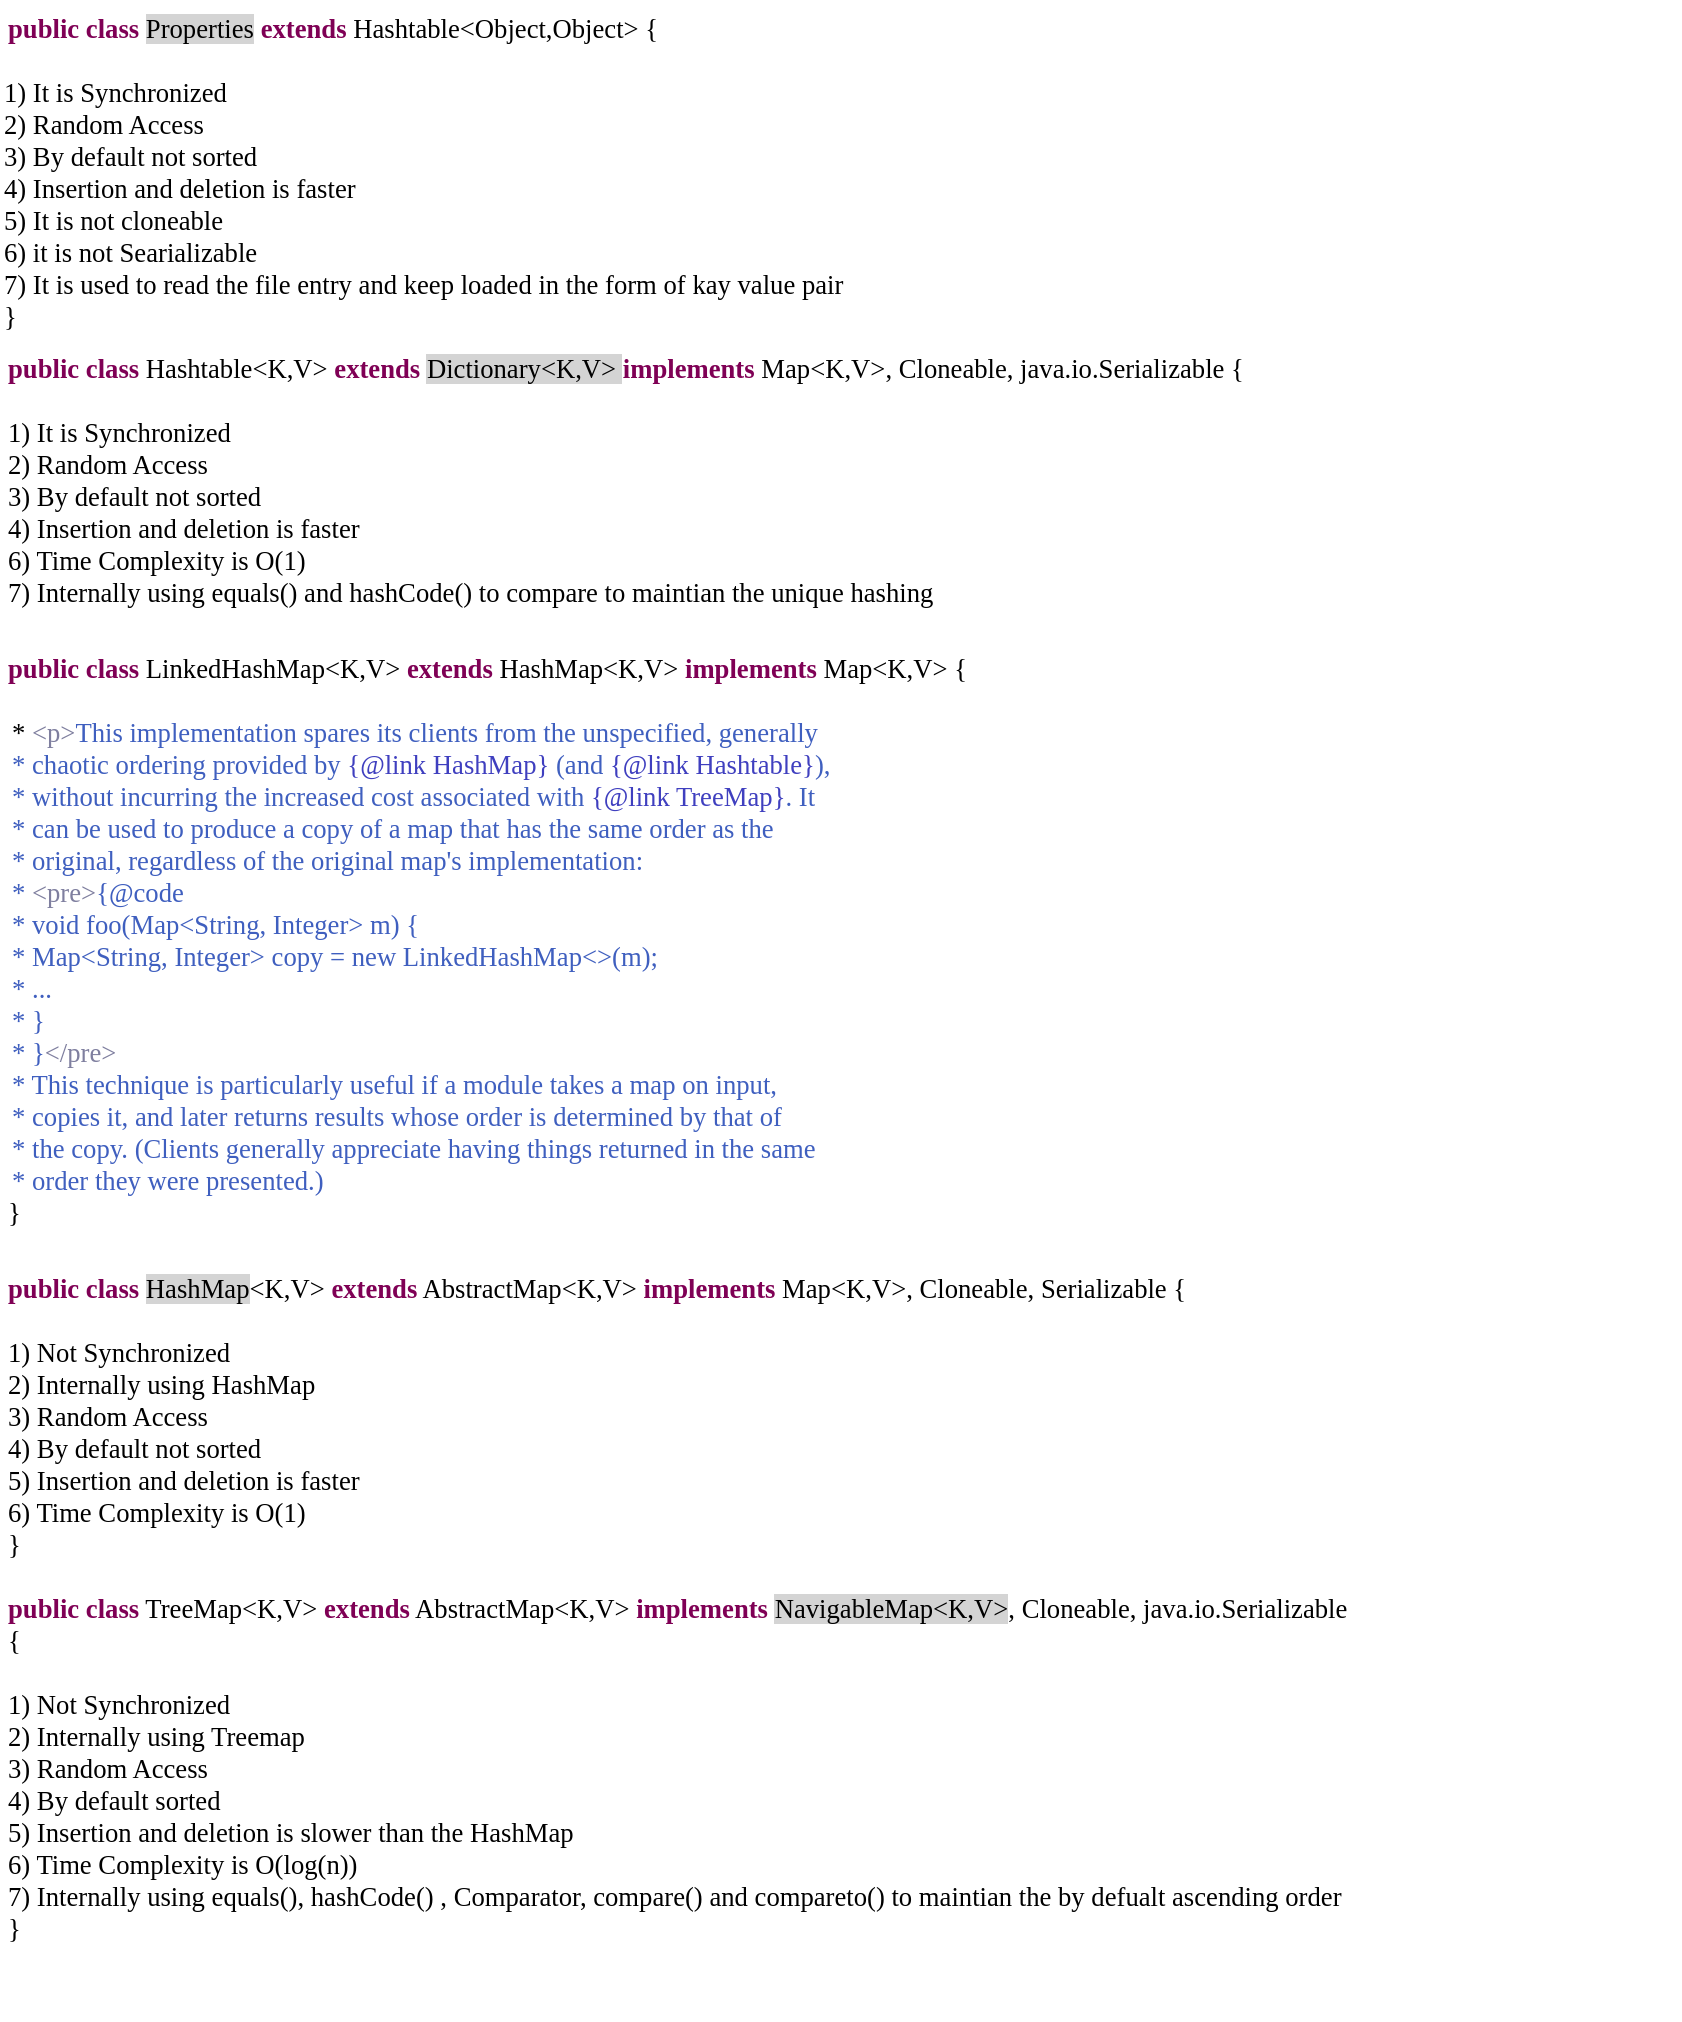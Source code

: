 <mxfile version="23.0.2" type="device">
  <diagram name="Page-1" id="FjJnc4ERKA3xFAGljLbT">
    <mxGraphModel dx="1165" dy="626" grid="1" gridSize="10" guides="1" tooltips="1" connect="1" arrows="1" fold="1" page="1" pageScale="1" pageWidth="850" pageHeight="1100" math="0" shadow="0">
      <root>
        <mxCell id="0" />
        <mxCell id="1" parent="0" />
        <mxCell id="2tKspfGgeF-UysoxU9-N-1" value="&lt;span style=&quot;background-color:#ffffff;padding:0px 0px 0px 2px;&quot;&gt;&lt;span style=&quot;color: rgb(0, 0, 0); background-color: rgb(255, 255, 255); font-family: Consolas; font-size: 10pt;&quot;&gt;&lt;span style=&quot;color:#7f0055;font-weight:bold;&quot;&gt;public&lt;/span&gt;&lt;span style=&quot;color:#000000;&quot;&gt; &lt;/span&gt;&lt;span style=&quot;color:#7f0055;font-weight:bold;&quot;&gt;class&lt;/span&gt;&lt;span style=&quot;color:#000000;&quot;&gt; &lt;/span&gt;&lt;span style=&quot;color:#000000;background-color:#d4d4d4;&quot;&gt;Properties&lt;/span&gt;&lt;span style=&quot;color:#000000;&quot;&gt; &lt;/span&gt;&lt;span style=&quot;color:#7f0055;font-weight:bold;&quot;&gt;extends&lt;/span&gt;&lt;span style=&quot;color:#000000;&quot;&gt; Hashtable&amp;lt;Object,Object&amp;gt; {&lt;br&gt;&lt;br&gt;1) It is Synchronized&lt;br&gt;2) Random Access&lt;br&gt;3) By default not sorted&lt;br&gt;4) Insertion and deletion is faster&lt;br&gt;5) It is not cloneable&lt;br&gt;6) it is not Searializable&lt;br&gt;7) It is used to read the file entry and keep loaded in the form of kay value pair&lt;br&gt;}&lt;br&gt;&lt;/span&gt;&lt;/span&gt;&lt;/span&gt;" style="text;whiteSpace=wrap;html=1;" vertex="1" parent="1">
          <mxGeometry x="10" y="10" width="840" height="180" as="geometry" />
        </mxCell>
        <mxCell id="2tKspfGgeF-UysoxU9-N-2" style="edgeStyle=orthogonalEdgeStyle;rounded=0;orthogonalLoop=1;jettySize=auto;html=1;exitX=0.5;exitY=1;exitDx=0;exitDy=0;" edge="1" parent="1" source="2tKspfGgeF-UysoxU9-N-1" target="2tKspfGgeF-UysoxU9-N-1">
          <mxGeometry relative="1" as="geometry" />
        </mxCell>
        <mxCell id="2tKspfGgeF-UysoxU9-N-3" value="&lt;div style=&quot;background-color:#ffffff;padding:0px 0px 0px 2px;&quot;&gt;&lt;div style=&quot;color: rgb(0, 0, 0); background-color: rgb(255, 255, 255); font-family: Consolas; font-size: 10pt;&quot;&gt;&lt;p style=&quot;margin:0;&quot;&gt;&lt;span style=&quot;font-size: 10pt; color: rgb(127, 0, 85); font-weight: bold;&quot;&gt;public&lt;/span&gt;&lt;span style=&quot;font-size: 10pt;&quot;&gt; &lt;/span&gt;&lt;span style=&quot;font-size: 10pt; color: rgb(127, 0, 85); font-weight: bold;&quot;&gt;class&lt;/span&gt;&lt;span style=&quot;font-size: 10pt;&quot;&gt; Hashtable&amp;lt;K,V&amp;gt;&amp;nbsp;&lt;/span&gt;&lt;span style=&quot;font-size: 10pt; color: rgb(127, 0, 85); font-weight: bold;&quot;&gt;extends&lt;/span&gt;&lt;span style=&quot;font-size: 10pt;&quot;&gt; &lt;/span&gt;&lt;span style=&quot;font-size: 10pt; background-color: rgb(212, 212, 212);&quot;&gt;Dictionary&amp;lt;K,V&amp;gt;&amp;nbsp;&lt;/span&gt;&lt;span style=&quot;font-size: 10pt; color: rgb(127, 0, 85); font-weight: bold;&quot;&gt;implements&lt;/span&gt;&lt;span style=&quot;font-size: 10pt;&quot;&gt; Map&amp;lt;K,V&amp;gt;, Cloneable, java.io.Serializable {&lt;/span&gt;&lt;br&gt;&lt;/p&gt;&lt;p style=&quot;margin:0;&quot;&gt;&lt;span style=&quot;font-size: 10pt;&quot;&gt;&lt;br&gt;&lt;/span&gt;&lt;/p&gt;&lt;p style=&quot;margin:0;&quot;&gt;1) It is Synchronized&lt;br style=&quot;border-color: var(--border-color); font-size: 13.333px;&quot;&gt;&lt;span style=&quot;font-size: 13.333px;&quot;&gt;2) Random Access&lt;/span&gt;&lt;br style=&quot;border-color: var(--border-color); font-size: 13.333px;&quot;&gt;&lt;span style=&quot;font-size: 13.333px;&quot;&gt;3) By default not sorted&lt;/span&gt;&lt;br style=&quot;border-color: var(--border-color); font-size: 13.333px;&quot;&gt;&lt;span style=&quot;font-size: 13.333px;&quot;&gt;4) Insertion and deletion is faster&lt;/span&gt;&lt;/p&gt;&lt;p style=&quot;border-color: var(--border-color); font-size: 13.333px; margin: 0px;&quot;&gt;&lt;span style=&quot;border-color: var(--border-color); font-size: 10pt;&quot;&gt;6) Time Complexity is O(1)&lt;/span&gt;&lt;/p&gt;&lt;p style=&quot;border-color: var(--border-color); font-size: 13.333px; margin: 0px;&quot;&gt;&lt;span style=&quot;border-color: var(--border-color); font-size: 10pt;&quot;&gt;7) Internally using equals() and hashCode() to compare to maintian the unique hashing&lt;/span&gt;&lt;/p&gt;&lt;/div&gt;&lt;/div&gt;" style="text;whiteSpace=wrap;html=1;" vertex="1" parent="1">
          <mxGeometry x="10" y="180" width="830" height="190" as="geometry" />
        </mxCell>
        <mxCell id="2tKspfGgeF-UysoxU9-N-4" value="&lt;div style=&quot;background-color:#ffffff;padding:0px 0px 0px 2px;&quot;&gt;&lt;div style=&quot;color: rgb(0, 0, 0); background-color: rgb(255, 255, 255); font-family: Consolas; font-size: 10pt;&quot;&gt;&lt;p style=&quot;margin:0;&quot;&gt;&lt;span style=&quot;color:#7f0055;font-weight:bold;&quot;&gt;public&lt;/span&gt;&lt;span style=&quot;color:#000000;&quot;&gt; &lt;/span&gt;&lt;span style=&quot;color:#7f0055;font-weight:bold;&quot;&gt;class&lt;/span&gt;&lt;span style=&quot;color:#000000;&quot;&gt; LinkedHashMap&amp;lt;K,V&amp;gt;&amp;nbsp;&lt;/span&gt;&lt;span style=&quot;font-size: 10pt; color: rgb(127, 0, 85); font-weight: bold;&quot;&gt;extends&lt;/span&gt;&lt;span style=&quot;font-size: 10pt;&quot;&gt; HashMap&amp;lt;K,V&amp;gt;&amp;nbsp;&lt;/span&gt;&lt;span style=&quot;font-size: 10pt; color: rgb(127, 0, 85); font-weight: bold;&quot;&gt;implements&lt;/span&gt;&lt;span style=&quot;font-size: 10pt;&quot;&gt; Map&amp;lt;K,V&amp;gt; {&lt;/span&gt;&lt;/p&gt;&lt;p style=&quot;margin:0;&quot;&gt;&lt;span style=&quot;font-size: 10pt;&quot;&gt;&lt;br&gt;&lt;/span&gt;&lt;/p&gt;&lt;div style=&quot;padding: 0px 0px 0px 2px;&quot;&gt;&lt;div style=&quot;font-size: 10pt;&quot;&gt;&lt;p style=&quot;margin:0;&quot;&gt; * &lt;span style=&quot;color:#7f7f9f;&quot;&gt;&amp;lt;p&amp;gt;&lt;/span&gt;&lt;span style=&quot;color:#3f5fbf;&quot;&gt;This implementation spares its clients from the unspecified, generally&lt;/span&gt;&lt;/p&gt;&lt;p style=&quot;margin:0;&quot;&gt;&lt;span style=&quot;color:#3f5fbf;&quot;&gt; * chaotic ordering provided by &lt;/span&gt;&lt;span style=&quot;color:#3f3fbf;&quot;&gt;{@link HashMap}&lt;/span&gt;&lt;span style=&quot;color:#3f5fbf;&quot;&gt; (and &lt;/span&gt;&lt;span style=&quot;color:#3f3fbf;&quot;&gt;{@link Hashtable}&lt;/span&gt;&lt;span style=&quot;color:#3f5fbf;&quot;&gt;),&lt;/span&gt;&lt;/p&gt;&lt;p style=&quot;margin:0;&quot;&gt;&lt;span style=&quot;color:#3f5fbf;&quot;&gt; * without incurring the increased cost associated with &lt;/span&gt;&lt;span style=&quot;color:#3f3fbf;&quot;&gt;{@link TreeMap}&lt;/span&gt;&lt;span style=&quot;color:#3f5fbf;&quot;&gt;.  It&lt;/span&gt;&lt;/p&gt;&lt;p style=&quot;margin:0;&quot;&gt;&lt;span style=&quot;color:#3f5fbf;&quot;&gt; * can be used to produce a copy of a map that has the same order as the&lt;/span&gt;&lt;/p&gt;&lt;p style=&quot;margin:0;&quot;&gt;&lt;span style=&quot;color:#3f5fbf;&quot;&gt; * original, regardless of the original map&#39;s implementation:&lt;/span&gt;&lt;/p&gt;&lt;p style=&quot;margin:0;&quot;&gt;&lt;span style=&quot;color:#3f5fbf;&quot;&gt; * &lt;/span&gt;&lt;span style=&quot;color:#7f7f9f;&quot;&gt;&amp;lt;pre&amp;gt;&lt;/span&gt;&lt;span style=&quot;color:#3f5fbf;&quot;&gt;{@code&lt;/span&gt;&lt;/p&gt;&lt;p style=&quot;margin:0;&quot;&gt;&lt;span style=&quot;color:#3f5fbf;&quot;&gt; *     void foo(Map&amp;lt;String, Integer&amp;gt; m) {&lt;/span&gt;&lt;/p&gt;&lt;p style=&quot;margin:0;&quot;&gt;&lt;span style=&quot;color:#3f5fbf;&quot;&gt; *         Map&amp;lt;String, Integer&amp;gt; copy = new LinkedHashMap&amp;lt;&amp;gt;(m);&lt;/span&gt;&lt;/p&gt;&lt;p style=&quot;margin:0;&quot;&gt;&lt;span style=&quot;color:#3f5fbf;&quot;&gt; *         ...&lt;/span&gt;&lt;/p&gt;&lt;p style=&quot;margin:0;&quot;&gt;&lt;span style=&quot;color:#3f5fbf;&quot;&gt; *     }&lt;/span&gt;&lt;/p&gt;&lt;p style=&quot;margin:0;&quot;&gt;&lt;span style=&quot;color:#3f5fbf;&quot;&gt; * }&lt;/span&gt;&lt;span style=&quot;color:#7f7f9f;&quot;&gt;&amp;lt;/pre&amp;gt;&lt;/span&gt;&lt;/p&gt;&lt;p style=&quot;margin:0;&quot;&gt;&lt;span style=&quot;color:#3f5fbf;&quot;&gt; * This technique is particularly useful if a module takes a map on input,&lt;/span&gt;&lt;/p&gt;&lt;p style=&quot;margin:0;&quot;&gt;&lt;span style=&quot;color:#3f5fbf;&quot;&gt; * copies it, and later returns results whose order is determined by that of&lt;/span&gt;&lt;/p&gt;&lt;p style=&quot;margin:0;&quot;&gt;&lt;span style=&quot;color:#3f5fbf;&quot;&gt; * the copy.  (Clients generally appreciate having things returned in the same&lt;/span&gt;&lt;/p&gt;&lt;p style=&quot;margin:0;&quot;&gt;&lt;span style=&quot;color:#3f5fbf;&quot;&gt; * order they were presented.)&lt;/span&gt;&lt;/p&gt;&lt;/div&gt;&lt;/div&gt;&lt;p style=&quot;margin:0;&quot;&gt;&lt;span style=&quot;font-size: 10pt;&quot;&gt;}&lt;/span&gt;&lt;/p&gt;&lt;/div&gt;&lt;/div&gt;" style="text;whiteSpace=wrap;html=1;" vertex="1" parent="1">
          <mxGeometry x="10" y="330" width="830" height="150" as="geometry" />
        </mxCell>
        <mxCell id="2tKspfGgeF-UysoxU9-N-5" value="&lt;div style=&quot;background-color:#ffffff;padding:0px 0px 0px 2px;&quot;&gt;&lt;div style=&quot;color: rgb(0, 0, 0); background-color: rgb(255, 255, 255); font-family: Consolas; font-size: 10pt;&quot;&gt;&lt;p style=&quot;margin:0;&quot;&gt;&lt;span style=&quot;color:#7f0055;font-weight:bold;&quot;&gt;public&lt;/span&gt;&lt;span style=&quot;color:#000000;&quot;&gt; &lt;/span&gt;&lt;span style=&quot;color:#7f0055;font-weight:bold;&quot;&gt;class&lt;/span&gt;&lt;span style=&quot;color:#000000;&quot;&gt; &lt;/span&gt;&lt;span style=&quot;color:#000000;background-color:#d4d4d4;&quot;&gt;HashMap&lt;/span&gt;&lt;span style=&quot;color:#000000;&quot;&gt;&amp;lt;K,V&amp;gt; &lt;/span&gt;&lt;span style=&quot;color:#7f0055;font-weight:bold;&quot;&gt;extends&lt;/span&gt;&lt;span style=&quot;color:#000000;&quot;&gt; AbstractMap&amp;lt;K,V&amp;gt;&amp;nbsp;&lt;/span&gt;&lt;span style=&quot;font-size: 10pt; color: rgb(127, 0, 85); font-weight: bold;&quot;&gt;implements&lt;/span&gt;&lt;span style=&quot;font-size: 10pt;&quot;&gt; Map&amp;lt;K,V&amp;gt;, Cloneable, Serializable {&lt;/span&gt;&lt;/p&gt;&lt;p style=&quot;margin:0;&quot;&gt;&lt;span style=&quot;font-size: 10pt;&quot;&gt;&lt;br&gt;&lt;/span&gt;&lt;/p&gt;&lt;p style=&quot;border-color: var(--border-color); font-size: 13.333px; margin: 0px;&quot;&gt;1) Not Synchronized&lt;/p&gt;&lt;p style=&quot;border-color: var(--border-color); font-size: 13.333px; margin: 0px;&quot;&gt;&lt;span style=&quot;border-color: var(--border-color); font-size: 10pt;&quot;&gt;2) Internally using HashMap&lt;/span&gt;&lt;/p&gt;&lt;p style=&quot;border-color: var(--border-color); font-size: 13.333px; margin: 0px;&quot;&gt;&lt;span style=&quot;border-color: var(--border-color); font-size: 10pt;&quot;&gt;3) Random Access&lt;/span&gt;&lt;/p&gt;&lt;p style=&quot;border-color: var(--border-color); font-size: 13.333px; margin: 0px;&quot;&gt;&lt;span style=&quot;border-color: var(--border-color); font-size: 10pt;&quot;&gt;4) By default not sorted&lt;/span&gt;&lt;/p&gt;&lt;p style=&quot;border-color: var(--border-color); font-size: 13.333px; margin: 0px;&quot;&gt;&lt;span style=&quot;border-color: var(--border-color); font-size: 10pt;&quot;&gt;5) Insertion and deletion is faster&lt;/span&gt;&lt;/p&gt;&lt;p style=&quot;border-color: var(--border-color); font-size: 13.333px; margin: 0px;&quot;&gt;&lt;span style=&quot;border-color: var(--border-color); font-size: 10pt;&quot;&gt;6) Time Complexity is O(1)&lt;/span&gt;&lt;/p&gt;&lt;p style=&quot;border-color: var(--border-color); font-size: 13.333px; margin: 0px;&quot;&gt;&lt;span style=&quot;border-color: var(--border-color); font-size: 10pt;&quot;&gt;}&lt;/span&gt;&lt;/p&gt;&lt;/div&gt;&lt;/div&gt;" style="text;whiteSpace=wrap;html=1;" vertex="1" parent="1">
          <mxGeometry x="10" y="640" width="830" height="150" as="geometry" />
        </mxCell>
        <mxCell id="2tKspfGgeF-UysoxU9-N-6" value="&lt;div style=&quot;background-color:#ffffff;padding:0px 0px 0px 2px;&quot;&gt;&lt;div style=&quot;color: rgb(0, 0, 0); background-color: rgb(255, 255, 255); font-family: Consolas; font-size: 10pt;&quot;&gt;&lt;p style=&quot;margin:0;&quot;&gt;&lt;span style=&quot;color:#7f0055;font-weight:bold;&quot;&gt;public&lt;/span&gt;&lt;span style=&quot;color:#000000;&quot;&gt; &lt;/span&gt;&lt;span style=&quot;color:#7f0055;font-weight:bold;&quot;&gt;class&lt;/span&gt;&lt;span style=&quot;color:#000000;&quot;&gt; TreeMap&amp;lt;K,V&amp;gt;&amp;nbsp;&lt;/span&gt;&lt;span style=&quot;font-size: 10pt; color: rgb(127, 0, 85); font-weight: bold;&quot;&gt;extends&lt;/span&gt;&lt;span style=&quot;font-size: 10pt;&quot;&gt; AbstractMap&amp;lt;K,V&amp;gt;&amp;nbsp;&lt;/span&gt;&lt;span style=&quot;font-size: 10pt; color: rgb(127, 0, 85); font-weight: bold;&quot;&gt;implements&lt;/span&gt;&lt;span style=&quot;font-size: 10pt;&quot;&gt; &lt;/span&gt;&lt;span style=&quot;font-size: 10pt; background-color: rgb(212, 212, 212);&quot;&gt;NavigableMap&amp;lt;K,V&amp;gt;&lt;/span&gt;&lt;span style=&quot;font-size: 10pt;&quot;&gt;, Cloneable, java.io.Serializable&lt;/span&gt;&lt;/p&gt;&lt;p style=&quot;margin:0;&quot;&gt;&lt;span style=&quot;font-size: 10pt;&quot;&gt;{&lt;/span&gt;&lt;/p&gt;&lt;p style=&quot;margin:0;&quot;&gt;&lt;span style=&quot;font-size: 10pt;&quot;&gt;&lt;br&gt;&lt;/span&gt;&lt;/p&gt;&lt;p style=&quot;border-color: var(--border-color); font-size: 13.333px; margin: 0px;&quot;&gt;1) Not Synchronized&lt;/p&gt;&lt;p style=&quot;border-color: var(--border-color); font-size: 13.333px; margin: 0px;&quot;&gt;2) Internally using Treemap&lt;/p&gt;&lt;p style=&quot;border-color: var(--border-color); font-size: 13.333px; margin: 0px;&quot;&gt;&lt;span style=&quot;border-color: var(--border-color); font-size: 10pt;&quot;&gt;3) Random Access&lt;/span&gt;&lt;/p&gt;&lt;p style=&quot;border-color: var(--border-color); font-size: 13.333px; margin: 0px;&quot;&gt;&lt;span style=&quot;border-color: var(--border-color); font-size: 10pt;&quot;&gt;4) By default sorted&lt;/span&gt;&lt;/p&gt;&lt;p style=&quot;border-color: var(--border-color); font-size: 13.333px; margin: 0px;&quot;&gt;&lt;span style=&quot;border-color: var(--border-color); font-size: 10pt;&quot;&gt;5) Insertion and deletion is slower than the HashMap&lt;/span&gt;&lt;/p&gt;&lt;p style=&quot;border-color: var(--border-color); font-size: 13.333px; margin: 0px;&quot;&gt;&lt;span style=&quot;border-color: var(--border-color); font-size: 10pt;&quot;&gt;6) Time Complexity is O(log(n))&lt;/span&gt;&lt;/p&gt;&lt;p style=&quot;border-color: var(--border-color); font-size: 13.333px; margin: 0px;&quot;&gt;&lt;span style=&quot;border-color: var(--border-color); font-size: 10pt;&quot;&gt;7) Internally using equals(), hashCode() , Comparator, compare() and compareto() to maintian the by defualt ascending order&lt;/span&gt;&lt;/p&gt;&lt;p style=&quot;margin:0;&quot;&gt;&lt;span style=&quot;font-size: 10pt;&quot;&gt;}&lt;/span&gt;&lt;/p&gt;&lt;/div&gt;&lt;/div&gt;" style="text;whiteSpace=wrap;html=1;" vertex="1" parent="1">
          <mxGeometry x="10" y="800" width="830" height="220" as="geometry" />
        </mxCell>
      </root>
    </mxGraphModel>
  </diagram>
</mxfile>
